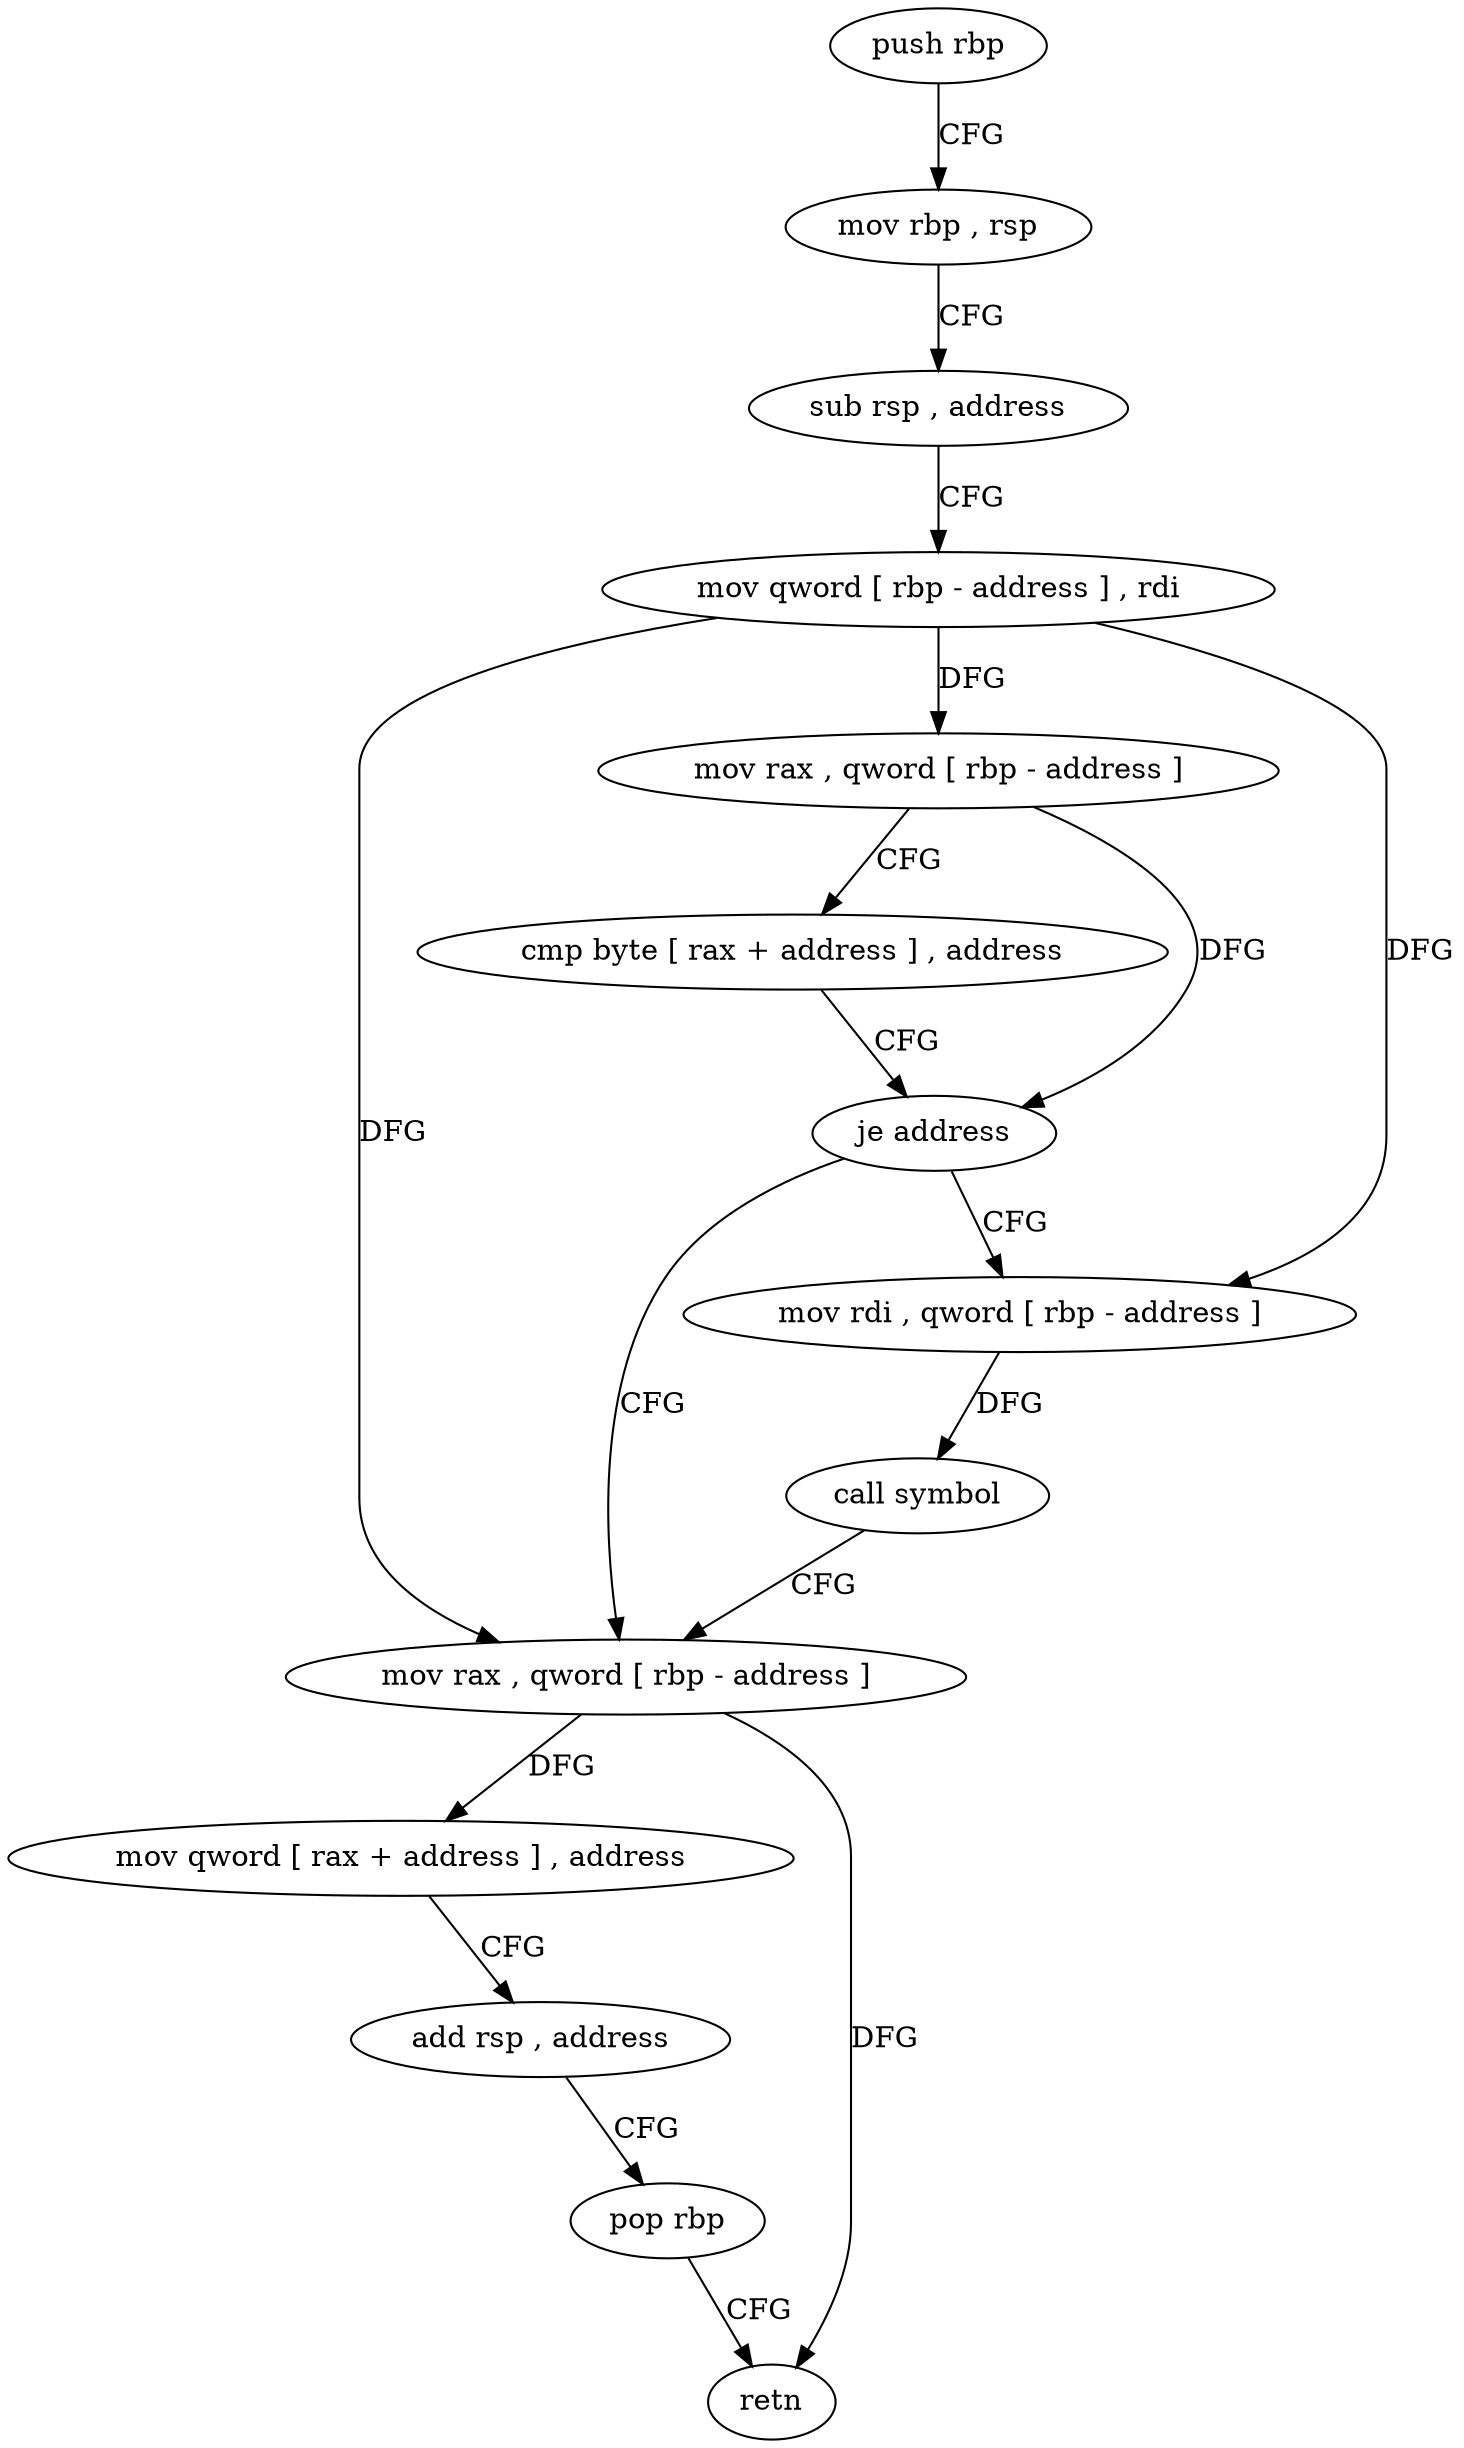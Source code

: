 digraph "func" {
"4239984" [label = "push rbp" ]
"4239985" [label = "mov rbp , rsp" ]
"4239988" [label = "sub rsp , address" ]
"4239992" [label = "mov qword [ rbp - address ] , rdi" ]
"4239996" [label = "mov rax , qword [ rbp - address ]" ]
"4240000" [label = "cmp byte [ rax + address ] , address" ]
"4240007" [label = "je address" ]
"4240022" [label = "mov rax , qword [ rbp - address ]" ]
"4240013" [label = "mov rdi , qword [ rbp - address ]" ]
"4240026" [label = "mov qword [ rax + address ] , address" ]
"4240034" [label = "add rsp , address" ]
"4240038" [label = "pop rbp" ]
"4240039" [label = "retn" ]
"4240017" [label = "call symbol" ]
"4239984" -> "4239985" [ label = "CFG" ]
"4239985" -> "4239988" [ label = "CFG" ]
"4239988" -> "4239992" [ label = "CFG" ]
"4239992" -> "4239996" [ label = "DFG" ]
"4239992" -> "4240022" [ label = "DFG" ]
"4239992" -> "4240013" [ label = "DFG" ]
"4239996" -> "4240000" [ label = "CFG" ]
"4239996" -> "4240007" [ label = "DFG" ]
"4240000" -> "4240007" [ label = "CFG" ]
"4240007" -> "4240022" [ label = "CFG" ]
"4240007" -> "4240013" [ label = "CFG" ]
"4240022" -> "4240026" [ label = "DFG" ]
"4240022" -> "4240039" [ label = "DFG" ]
"4240013" -> "4240017" [ label = "DFG" ]
"4240026" -> "4240034" [ label = "CFG" ]
"4240034" -> "4240038" [ label = "CFG" ]
"4240038" -> "4240039" [ label = "CFG" ]
"4240017" -> "4240022" [ label = "CFG" ]
}
